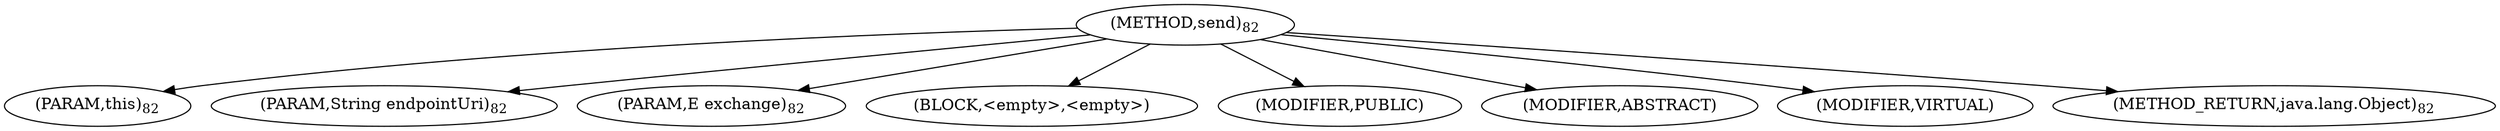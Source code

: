 digraph "send" {  
"69" [label = <(METHOD,send)<SUB>82</SUB>> ]
"70" [label = <(PARAM,this)<SUB>82</SUB>> ]
"71" [label = <(PARAM,String endpointUri)<SUB>82</SUB>> ]
"72" [label = <(PARAM,E exchange)<SUB>82</SUB>> ]
"73" [label = <(BLOCK,&lt;empty&gt;,&lt;empty&gt;)> ]
"74" [label = <(MODIFIER,PUBLIC)> ]
"75" [label = <(MODIFIER,ABSTRACT)> ]
"76" [label = <(MODIFIER,VIRTUAL)> ]
"77" [label = <(METHOD_RETURN,java.lang.Object)<SUB>82</SUB>> ]
  "69" -> "70" 
  "69" -> "71" 
  "69" -> "72" 
  "69" -> "73" 
  "69" -> "74" 
  "69" -> "75" 
  "69" -> "76" 
  "69" -> "77" 
}

